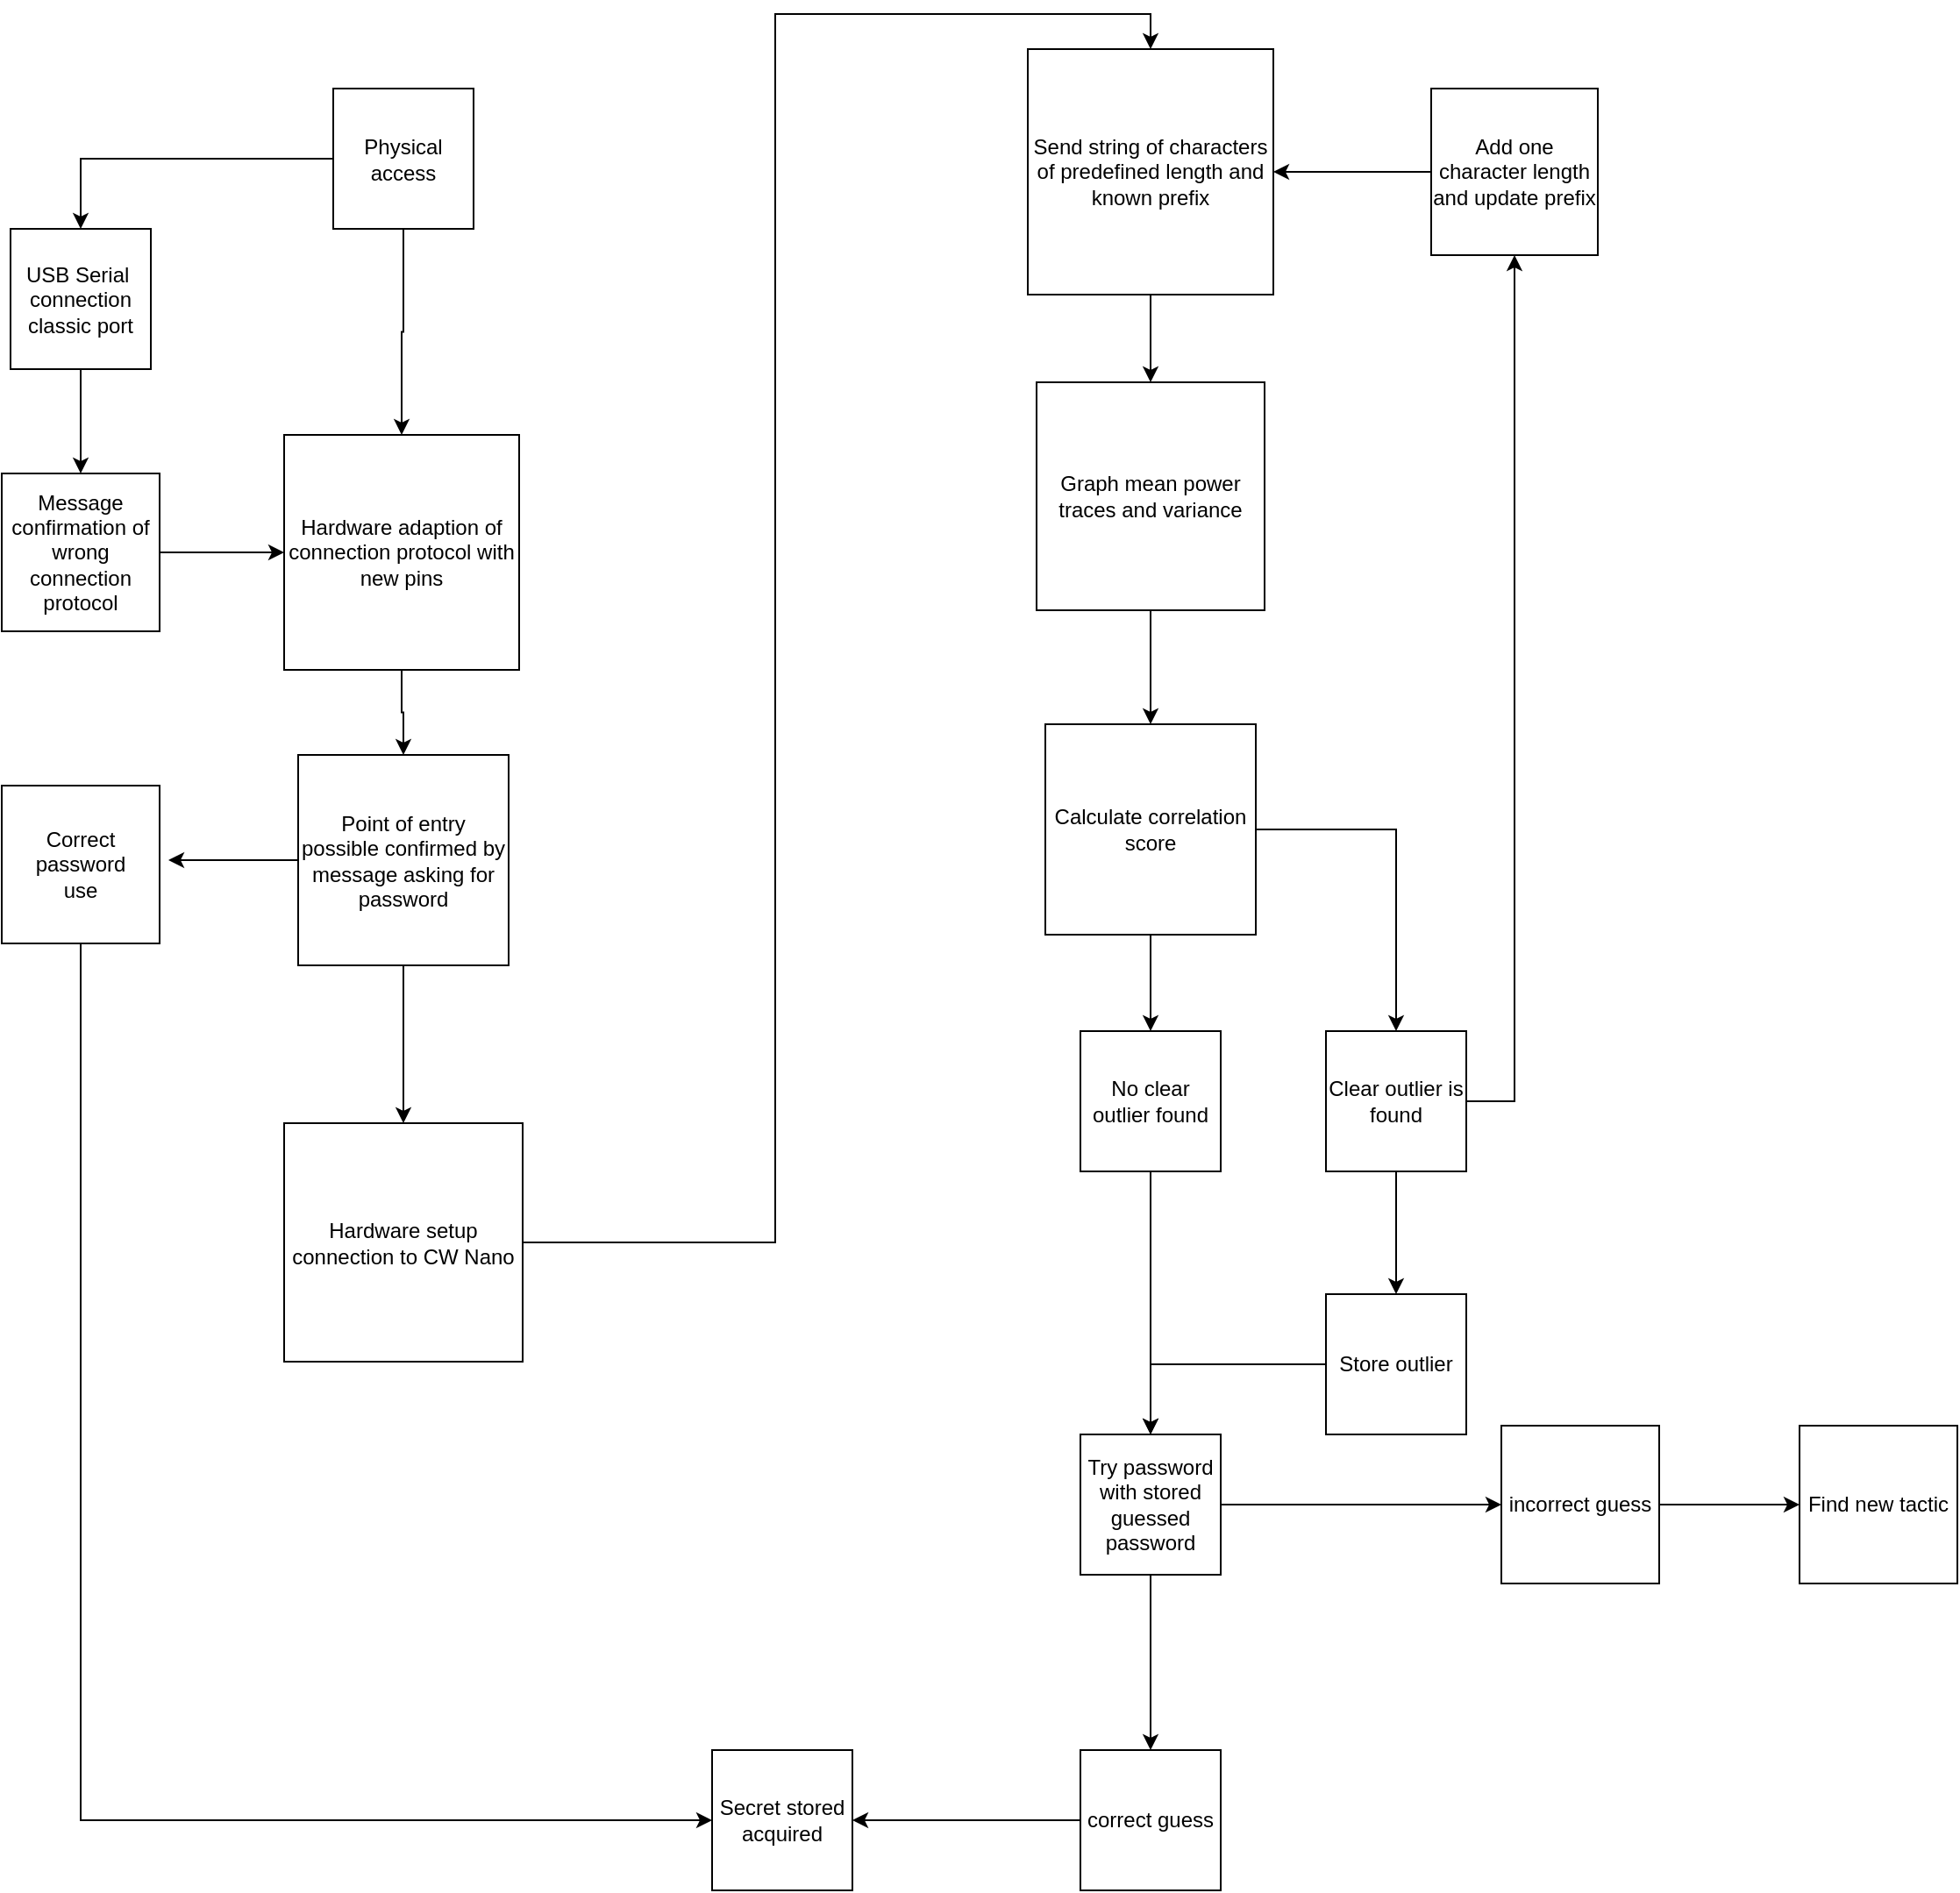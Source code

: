 <mxfile version="28.2.7">
  <diagram name="Page-1" id="0ZcWdEO836o942lZqJnQ">
    <mxGraphModel dx="1534" dy="1031" grid="1" gridSize="10" guides="1" tooltips="1" connect="1" arrows="1" fold="1" page="1" pageScale="1" pageWidth="827" pageHeight="1169" math="0" shadow="0">
      <root>
        <mxCell id="0" />
        <mxCell id="1" parent="0" />
        <mxCell id="d5HVsnxlrJFJJSQwK2tO-1" style="edgeStyle=orthogonalEdgeStyle;rounded=0;orthogonalLoop=1;jettySize=auto;html=1;entryX=0.5;entryY=0;entryDx=0;entryDy=0;" parent="1" source="d5HVsnxlrJFJJSQwK2tO-3" target="d5HVsnxlrJFJJSQwK2tO-12" edge="1">
          <mxGeometry relative="1" as="geometry" />
        </mxCell>
        <mxCell id="d5HVsnxlrJFJJSQwK2tO-2" style="edgeStyle=orthogonalEdgeStyle;rounded=0;orthogonalLoop=1;jettySize=auto;html=1;entryX=0.5;entryY=0;entryDx=0;entryDy=0;" parent="1" source="d5HVsnxlrJFJJSQwK2tO-3" target="d5HVsnxlrJFJJSQwK2tO-5" edge="1">
          <mxGeometry relative="1" as="geometry" />
        </mxCell>
        <mxCell id="d5HVsnxlrJFJJSQwK2tO-3" value="Physical access" style="whiteSpace=wrap;html=1;aspect=fixed;" parent="1" vertex="1">
          <mxGeometry x="374" y="162.5" width="80" height="80" as="geometry" />
        </mxCell>
        <mxCell id="d5HVsnxlrJFJJSQwK2tO-4" style="edgeStyle=orthogonalEdgeStyle;rounded=0;orthogonalLoop=1;jettySize=auto;html=1;" parent="1" source="d5HVsnxlrJFJJSQwK2tO-5" target="d5HVsnxlrJFJJSQwK2tO-10" edge="1">
          <mxGeometry relative="1" as="geometry" />
        </mxCell>
        <mxCell id="d5HVsnxlrJFJJSQwK2tO-5" value="Hardware adaption of connection protocol with new pins" style="whiteSpace=wrap;html=1;aspect=fixed;" parent="1" vertex="1">
          <mxGeometry x="346" y="360" width="134" height="134" as="geometry" />
        </mxCell>
        <mxCell id="Wy7tbH4edD7NOe-yZh2g-6" style="edgeStyle=orthogonalEdgeStyle;rounded=0;orthogonalLoop=1;jettySize=auto;html=1;entryX=0;entryY=0.5;entryDx=0;entryDy=0;" edge="1" parent="1" source="d5HVsnxlrJFJJSQwK2tO-7" target="d5HVsnxlrJFJJSQwK2tO-5">
          <mxGeometry relative="1" as="geometry" />
        </mxCell>
        <mxCell id="d5HVsnxlrJFJJSQwK2tO-7" value="Message confirmation of wrong connection protocol" style="whiteSpace=wrap;html=1;aspect=fixed;" parent="1" vertex="1">
          <mxGeometry x="185" y="382" width="90" height="90" as="geometry" />
        </mxCell>
        <mxCell id="d5HVsnxlrJFJJSQwK2tO-8" style="edgeStyle=orthogonalEdgeStyle;rounded=0;orthogonalLoop=1;jettySize=auto;html=1;entryX=0.5;entryY=0;entryDx=0;entryDy=0;" parent="1" source="d5HVsnxlrJFJJSQwK2tO-10" target="d5HVsnxlrJFJJSQwK2tO-13" edge="1">
          <mxGeometry relative="1" as="geometry" />
        </mxCell>
        <mxCell id="Wy7tbH4edD7NOe-yZh2g-8" style="edgeStyle=orthogonalEdgeStyle;rounded=0;orthogonalLoop=1;jettySize=auto;html=1;" edge="1" parent="1" source="d5HVsnxlrJFJJSQwK2tO-10">
          <mxGeometry relative="1" as="geometry">
            <mxPoint x="280.0" y="602.5" as="targetPoint" />
          </mxGeometry>
        </mxCell>
        <mxCell id="d5HVsnxlrJFJJSQwK2tO-10" value="Point of entry possible confirmed by message asking for password" style="whiteSpace=wrap;html=1;aspect=fixed;" parent="1" vertex="1">
          <mxGeometry x="354" y="542.5" width="120" height="120" as="geometry" />
        </mxCell>
        <mxCell id="d5HVsnxlrJFJJSQwK2tO-11" style="edgeStyle=orthogonalEdgeStyle;rounded=0;orthogonalLoop=1;jettySize=auto;html=1;entryX=0.5;entryY=0;entryDx=0;entryDy=0;" parent="1" source="d5HVsnxlrJFJJSQwK2tO-12" target="d5HVsnxlrJFJJSQwK2tO-7" edge="1">
          <mxGeometry relative="1" as="geometry" />
        </mxCell>
        <mxCell id="d5HVsnxlrJFJJSQwK2tO-12" value="USB Serial&amp;nbsp; connection classic port" style="whiteSpace=wrap;html=1;aspect=fixed;" parent="1" vertex="1">
          <mxGeometry x="190" y="242.5" width="80" height="80" as="geometry" />
        </mxCell>
        <mxCell id="d5HVsnxlrJFJJSQwK2tO-18" style="edgeStyle=orthogonalEdgeStyle;rounded=0;orthogonalLoop=1;jettySize=auto;html=1;entryX=0.5;entryY=0;entryDx=0;entryDy=0;" parent="1" source="d5HVsnxlrJFJJSQwK2tO-13" target="d5HVsnxlrJFJJSQwK2tO-16" edge="1">
          <mxGeometry relative="1" as="geometry" />
        </mxCell>
        <mxCell id="d5HVsnxlrJFJJSQwK2tO-13" value="Hardware setup connection to CW Nano" style="whiteSpace=wrap;html=1;aspect=fixed;" parent="1" vertex="1">
          <mxGeometry x="346" y="752.5" width="136" height="136" as="geometry" />
        </mxCell>
        <mxCell id="d5HVsnxlrJFJJSQwK2tO-22" style="edgeStyle=orthogonalEdgeStyle;rounded=0;orthogonalLoop=1;jettySize=auto;html=1;entryX=0.5;entryY=0;entryDx=0;entryDy=0;" parent="1" source="d5HVsnxlrJFJJSQwK2tO-16" target="d5HVsnxlrJFJJSQwK2tO-19" edge="1">
          <mxGeometry relative="1" as="geometry" />
        </mxCell>
        <mxCell id="d5HVsnxlrJFJJSQwK2tO-16" value="Send string of characters of predefined length and known prefix" style="whiteSpace=wrap;html=1;aspect=fixed;" parent="1" vertex="1">
          <mxGeometry x="770" y="140" width="140" height="140" as="geometry" />
        </mxCell>
        <mxCell id="d5HVsnxlrJFJJSQwK2tO-25" style="edgeStyle=orthogonalEdgeStyle;rounded=0;orthogonalLoop=1;jettySize=auto;html=1;entryX=0.5;entryY=0;entryDx=0;entryDy=0;" parent="1" source="d5HVsnxlrJFJJSQwK2tO-19" target="d5HVsnxlrJFJJSQwK2tO-24" edge="1">
          <mxGeometry relative="1" as="geometry" />
        </mxCell>
        <mxCell id="d5HVsnxlrJFJJSQwK2tO-19" value="Graph mean power traces and variance" style="whiteSpace=wrap;html=1;aspect=fixed;" parent="1" vertex="1">
          <mxGeometry x="775" y="330" width="130" height="130" as="geometry" />
        </mxCell>
        <mxCell id="d5HVsnxlrJFJJSQwK2tO-31" style="edgeStyle=orthogonalEdgeStyle;rounded=0;orthogonalLoop=1;jettySize=auto;html=1;entryX=0.5;entryY=0;entryDx=0;entryDy=0;" parent="1" source="d5HVsnxlrJFJJSQwK2tO-23" target="d5HVsnxlrJFJJSQwK2tO-30" edge="1">
          <mxGeometry relative="1" as="geometry" />
        </mxCell>
        <mxCell id="d5HVsnxlrJFJJSQwK2tO-32" style="edgeStyle=orthogonalEdgeStyle;rounded=0;orthogonalLoop=1;jettySize=auto;html=1;entryX=0.5;entryY=1;entryDx=0;entryDy=0;exitX=1;exitY=0.5;exitDx=0;exitDy=0;" parent="1" source="d5HVsnxlrJFJJSQwK2tO-23" target="d5HVsnxlrJFJJSQwK2tO-26" edge="1">
          <mxGeometry relative="1" as="geometry" />
        </mxCell>
        <mxCell id="d5HVsnxlrJFJJSQwK2tO-23" value="Clear outlier is found" style="whiteSpace=wrap;html=1;aspect=fixed;" parent="1" vertex="1">
          <mxGeometry x="940" y="700" width="80" height="80" as="geometry" />
        </mxCell>
        <mxCell id="d5HVsnxlrJFJJSQwK2tO-29" style="edgeStyle=orthogonalEdgeStyle;rounded=0;orthogonalLoop=1;jettySize=auto;html=1;entryX=0.5;entryY=0;entryDx=0;entryDy=0;" parent="1" source="d5HVsnxlrJFJJSQwK2tO-24" target="d5HVsnxlrJFJJSQwK2tO-23" edge="1">
          <mxGeometry relative="1" as="geometry" />
        </mxCell>
        <mxCell id="d5HVsnxlrJFJJSQwK2tO-34" style="edgeStyle=orthogonalEdgeStyle;rounded=0;orthogonalLoop=1;jettySize=auto;html=1;entryX=0.5;entryY=0;entryDx=0;entryDy=0;" parent="1" source="d5HVsnxlrJFJJSQwK2tO-24" target="d5HVsnxlrJFJJSQwK2tO-33" edge="1">
          <mxGeometry relative="1" as="geometry" />
        </mxCell>
        <mxCell id="d5HVsnxlrJFJJSQwK2tO-24" value="Calculate correlation score" style="whiteSpace=wrap;html=1;aspect=fixed;" parent="1" vertex="1">
          <mxGeometry x="780" y="525" width="120" height="120" as="geometry" />
        </mxCell>
        <mxCell id="d5HVsnxlrJFJJSQwK2tO-28" style="edgeStyle=orthogonalEdgeStyle;rounded=0;orthogonalLoop=1;jettySize=auto;html=1;entryX=1;entryY=0.5;entryDx=0;entryDy=0;" parent="1" source="d5HVsnxlrJFJJSQwK2tO-26" target="d5HVsnxlrJFJJSQwK2tO-16" edge="1">
          <mxGeometry relative="1" as="geometry" />
        </mxCell>
        <mxCell id="d5HVsnxlrJFJJSQwK2tO-26" value="Add one character length&lt;div&gt;and update prefix&lt;/div&gt;" style="whiteSpace=wrap;html=1;aspect=fixed;" parent="1" vertex="1">
          <mxGeometry x="1000" y="162.5" width="95" height="95" as="geometry" />
        </mxCell>
        <mxCell id="d5HVsnxlrJFJJSQwK2tO-37" style="edgeStyle=orthogonalEdgeStyle;rounded=0;orthogonalLoop=1;jettySize=auto;html=1;entryX=0.5;entryY=0;entryDx=0;entryDy=0;" parent="1" source="d5HVsnxlrJFJJSQwK2tO-30" target="d5HVsnxlrJFJJSQwK2tO-35" edge="1">
          <mxGeometry relative="1" as="geometry" />
        </mxCell>
        <mxCell id="d5HVsnxlrJFJJSQwK2tO-30" value="Store outlier" style="whiteSpace=wrap;html=1;aspect=fixed;" parent="1" vertex="1">
          <mxGeometry x="940" y="850" width="80" height="80" as="geometry" />
        </mxCell>
        <mxCell id="d5HVsnxlrJFJJSQwK2tO-36" style="edgeStyle=orthogonalEdgeStyle;rounded=0;orthogonalLoop=1;jettySize=auto;html=1;entryX=0.5;entryY=0;entryDx=0;entryDy=0;" parent="1" source="d5HVsnxlrJFJJSQwK2tO-33" target="d5HVsnxlrJFJJSQwK2tO-35" edge="1">
          <mxGeometry relative="1" as="geometry" />
        </mxCell>
        <mxCell id="d5HVsnxlrJFJJSQwK2tO-33" value="No clear outlier found" style="whiteSpace=wrap;html=1;aspect=fixed;" parent="1" vertex="1">
          <mxGeometry x="800" y="700" width="80" height="80" as="geometry" />
        </mxCell>
        <mxCell id="Wy7tbH4edD7NOe-yZh2g-14" style="edgeStyle=orthogonalEdgeStyle;rounded=0;orthogonalLoop=1;jettySize=auto;html=1;" edge="1" parent="1" source="d5HVsnxlrJFJJSQwK2tO-35" target="Wy7tbH4edD7NOe-yZh2g-9">
          <mxGeometry relative="1" as="geometry" />
        </mxCell>
        <mxCell id="Wy7tbH4edD7NOe-yZh2g-16" style="edgeStyle=orthogonalEdgeStyle;rounded=0;orthogonalLoop=1;jettySize=auto;html=1;entryX=0;entryY=0.5;entryDx=0;entryDy=0;" edge="1" parent="1" source="d5HVsnxlrJFJJSQwK2tO-35" target="Wy7tbH4edD7NOe-yZh2g-10">
          <mxGeometry relative="1" as="geometry" />
        </mxCell>
        <mxCell id="d5HVsnxlrJFJJSQwK2tO-35" value="Try password with stored guessed password" style="whiteSpace=wrap;html=1;aspect=fixed;" parent="1" vertex="1">
          <mxGeometry x="800" y="930" width="80" height="80" as="geometry" />
        </mxCell>
        <mxCell id="Wy7tbH4edD7NOe-yZh2g-4" style="edgeStyle=orthogonalEdgeStyle;rounded=0;orthogonalLoop=1;jettySize=auto;html=1;entryX=0;entryY=0.5;entryDx=0;entryDy=0;exitX=0.5;exitY=1;exitDx=0;exitDy=0;" edge="1" parent="1" source="Wy7tbH4edD7NOe-yZh2g-1" target="Wy7tbH4edD7NOe-yZh2g-2">
          <mxGeometry relative="1" as="geometry">
            <Array as="points">
              <mxPoint x="230" y="1150" />
            </Array>
          </mxGeometry>
        </mxCell>
        <mxCell id="Wy7tbH4edD7NOe-yZh2g-1" value="Correct password&lt;div&gt;use&lt;/div&gt;" style="whiteSpace=wrap;html=1;aspect=fixed;" vertex="1" parent="1">
          <mxGeometry x="185" y="560" width="90" height="90" as="geometry" />
        </mxCell>
        <mxCell id="Wy7tbH4edD7NOe-yZh2g-2" value="Secret stored acquired" style="whiteSpace=wrap;html=1;aspect=fixed;" vertex="1" parent="1">
          <mxGeometry x="590" y="1110" width="80" height="80" as="geometry" />
        </mxCell>
        <mxCell id="Wy7tbH4edD7NOe-yZh2g-13" style="edgeStyle=orthogonalEdgeStyle;rounded=0;orthogonalLoop=1;jettySize=auto;html=1;entryX=1;entryY=0.5;entryDx=0;entryDy=0;" edge="1" parent="1" source="Wy7tbH4edD7NOe-yZh2g-9" target="Wy7tbH4edD7NOe-yZh2g-2">
          <mxGeometry relative="1" as="geometry" />
        </mxCell>
        <mxCell id="Wy7tbH4edD7NOe-yZh2g-9" value="correct guess" style="whiteSpace=wrap;html=1;aspect=fixed;" vertex="1" parent="1">
          <mxGeometry x="800" y="1110" width="80" height="80" as="geometry" />
        </mxCell>
        <mxCell id="Wy7tbH4edD7NOe-yZh2g-18" style="edgeStyle=orthogonalEdgeStyle;rounded=0;orthogonalLoop=1;jettySize=auto;html=1;entryX=0;entryY=0.5;entryDx=0;entryDy=0;" edge="1" parent="1" source="Wy7tbH4edD7NOe-yZh2g-10" target="Wy7tbH4edD7NOe-yZh2g-17">
          <mxGeometry relative="1" as="geometry" />
        </mxCell>
        <mxCell id="Wy7tbH4edD7NOe-yZh2g-10" value="incorrect guess" style="whiteSpace=wrap;html=1;aspect=fixed;" vertex="1" parent="1">
          <mxGeometry x="1040" y="925" width="90" height="90" as="geometry" />
        </mxCell>
        <mxCell id="Wy7tbH4edD7NOe-yZh2g-17" value="Find new tactic" style="whiteSpace=wrap;html=1;aspect=fixed;" vertex="1" parent="1">
          <mxGeometry x="1210" y="925" width="90" height="90" as="geometry" />
        </mxCell>
      </root>
    </mxGraphModel>
  </diagram>
</mxfile>
